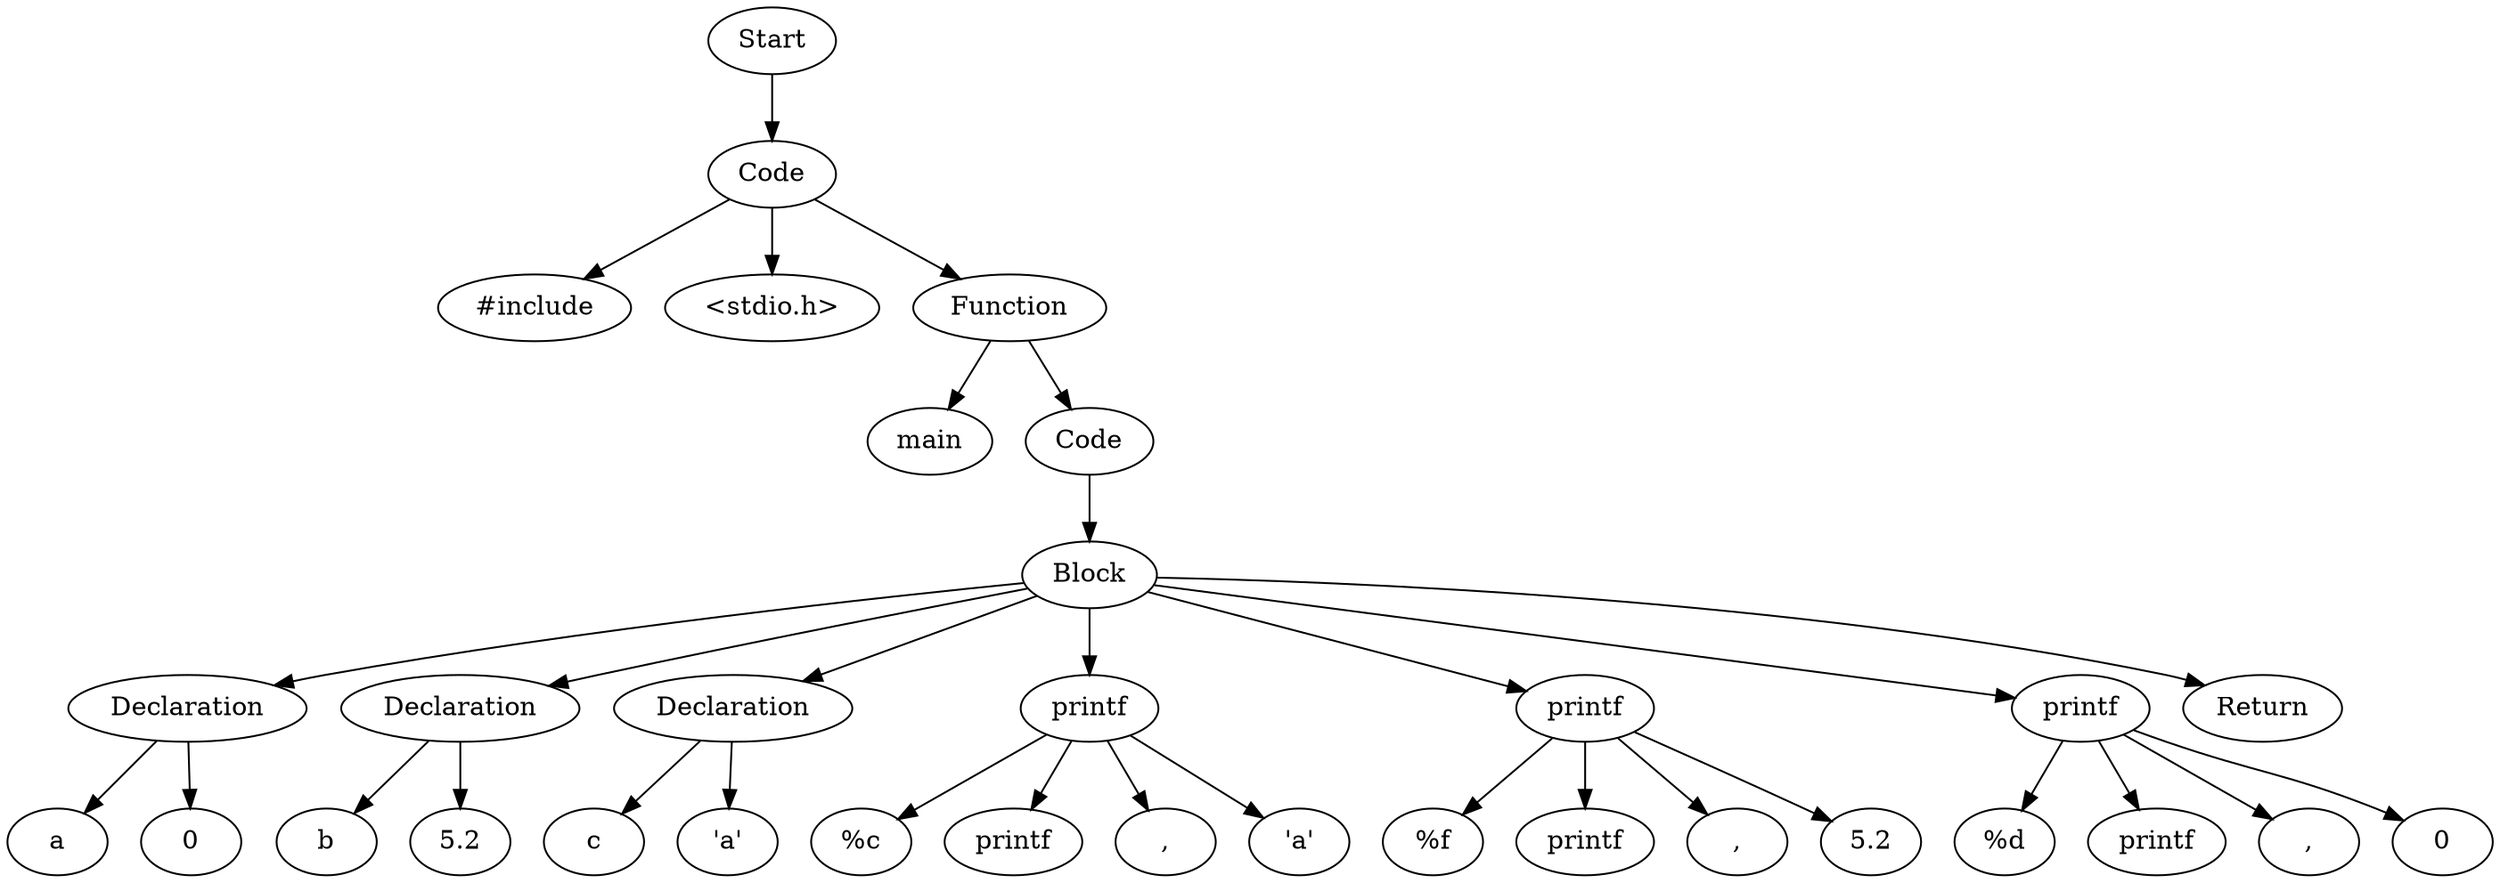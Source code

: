 digraph AST {
  "126425402758032" [label="Start"];
  "126425402758032" -> "126425402758224";
  "126425402758224" [label="Code"];
  "126425402758224" -> "126425402758368";
  "126425402758224" -> "126425402758512";
  "126425402758224" -> "126425402758608";
  "126425402758368" [label="#include"];
  "126425402758512" [label="<stdio.h>"];
  "126425402758608" [label="Function"];
  "126425402758608" -> "126425402758896";
  "126425402758608" -> "126425402758944";
  "126425402758896" [label="main"];
  "126425402758944" [label="Code"];
  "126425402758944" -> "126425402737808";
  "126425402737808" [label="Block"];
  "126425402737808" -> "126425402759328";
  "126425402737808" -> "126425402760096";
  "126425402737808" -> "126425402739536";
  "126425402737808" -> "126425402747840";
  "126425402737808" -> "126425402747408";
  "126425402737808" -> "126425402750000";
  "126425402737808" -> "126425402751776";
  "126425402759328" [label="Declaration"];
  "126425402759328" -> "126425402759664";
  "126425402759328" -> "126425402760000";
  "126425402759664" [label="a"];
  "126425402760000" [label="0"];
  "126425402760096" [label="Declaration"];
  "126425402760096" -> "126425402737520";
  "126425402760096" -> "126425402747264";
  "126425402737520" [label="b"];
  "126425402747264" [label="5.2"];
  "126425402739536" [label="Declaration"];
  "126425402739536" -> "126425402747312";
  "126425402739536" -> "126425402737040";
  "126425402747312" [label="c"];
  "126425402737040" [label="'a'"];
  "126425402747840" [label="printf"];
  "126425402747840" -> "126425402920720";
  "126425402747840" -> "126425402746736";
  "126425402747840" -> "126425402745872";
  "126425402747840" -> "126425402745680";
  "126425402920720" [label="%c"];
  "126425402746736" [label="printf"];
  "126425402745872" [label=","];
  "126425402745680" [label="'a'"];
  "126425402747408" [label="printf"];
  "126425402747408" -> "126425402917696";
  "126425402747408" -> "126425402737856";
  "126425402747408" -> "126425402741504";
  "126425402747408" -> "126425402741600";
  "126425402917696" [label="%f"];
  "126425402737856" [label="printf"];
  "126425402741504" [label=","];
  "126425402741600" [label="5.2"];
  "126425402750000" [label="printf"];
  "126425402750000" -> "126425402931664";
  "126425402750000" -> "126425402743616";
  "126425402750000" -> "126425402743424";
  "126425402750000" -> "126425402740064";
  "126425402931664" [label="%d"];
  "126425402743616" [label="printf"];
  "126425402743424" [label=","];
  "126425402740064" [label="0"];
  "126425402751776" [label="Return"];
}
